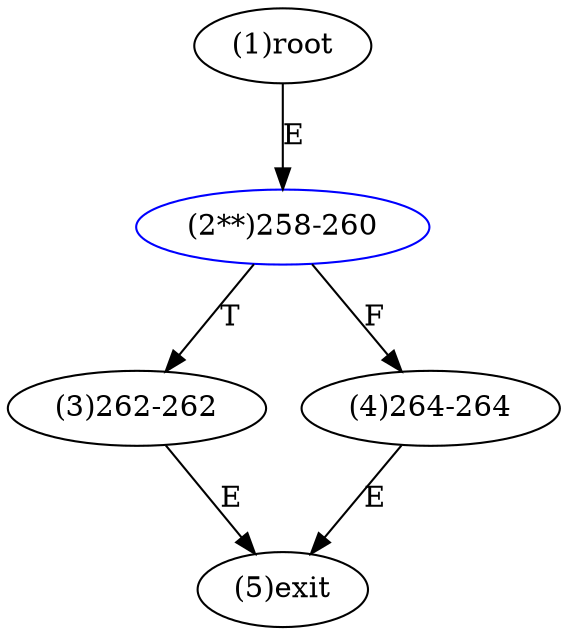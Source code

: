 digraph "" { 
1[ label="(1)root"];
2[ label="(2**)258-260",color=blue];
3[ label="(3)262-262"];
4[ label="(4)264-264"];
5[ label="(5)exit"];
1->2[ label="E"];
2->4[ label="F"];
2->3[ label="T"];
3->5[ label="E"];
4->5[ label="E"];
}